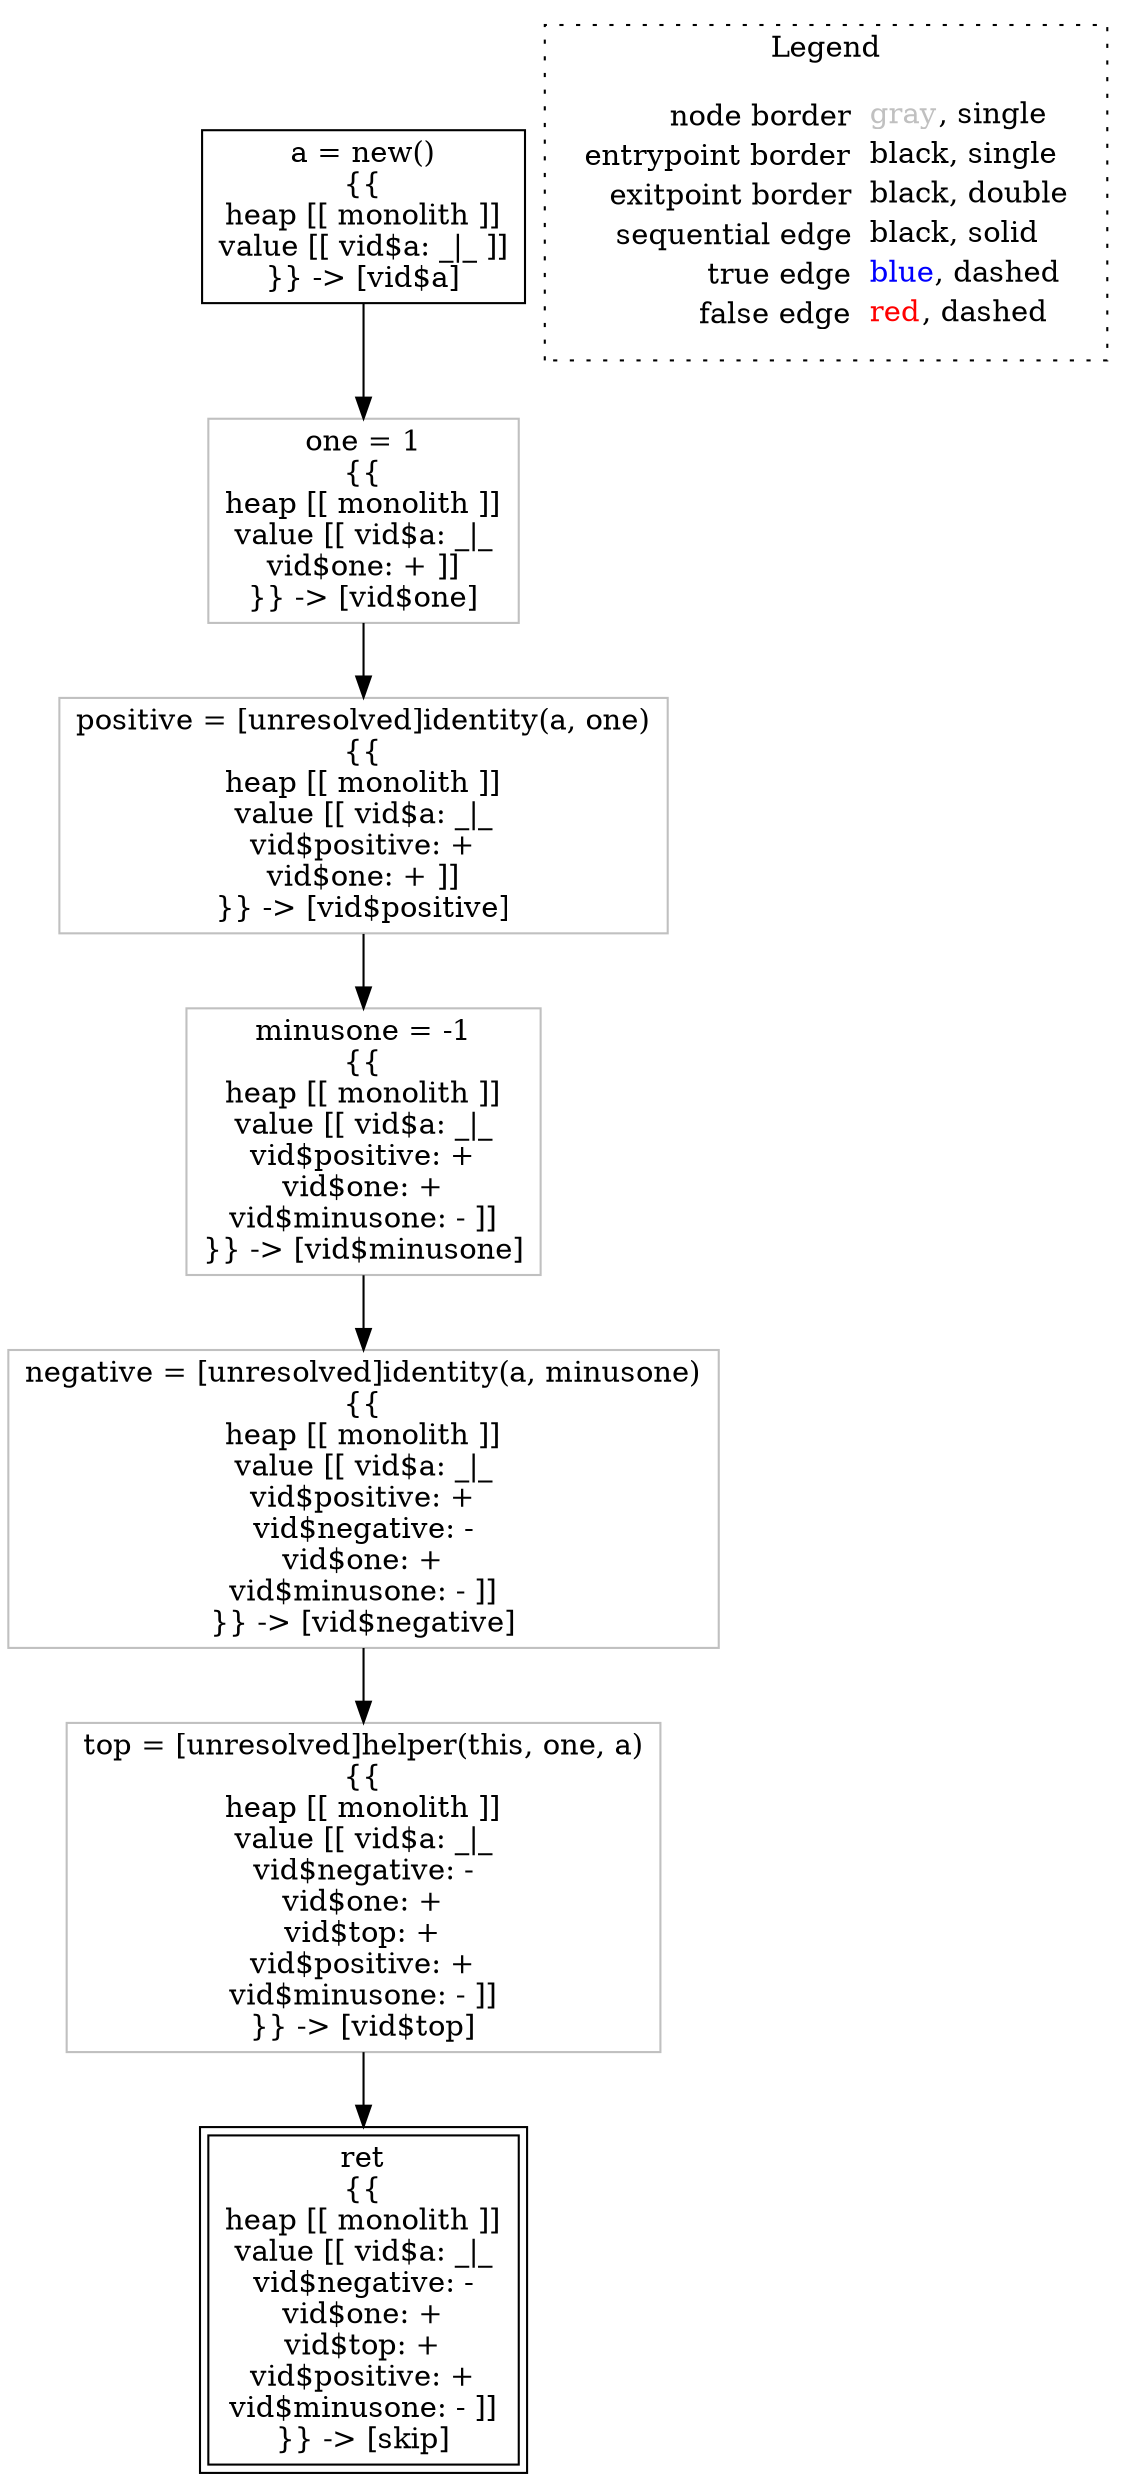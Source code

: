 digraph {
	"node0" [shape="rect",color="black",label=<a = new()<BR/>{{<BR/>heap [[ monolith ]]<BR/>value [[ vid$a: _|_ ]]<BR/>}} -&gt; [vid$a]>];
	"node1" [shape="rect",color="gray",label=<one = 1<BR/>{{<BR/>heap [[ monolith ]]<BR/>value [[ vid$a: _|_<BR/>vid$one: + ]]<BR/>}} -&gt; [vid$one]>];
	"node2" [shape="rect",color="gray",label=<positive = [unresolved]identity(a, one)<BR/>{{<BR/>heap [[ monolith ]]<BR/>value [[ vid$a: _|_<BR/>vid$positive: +<BR/>vid$one: + ]]<BR/>}} -&gt; [vid$positive]>];
	"node3" [shape="rect",color="gray",label=<minusone = -1<BR/>{{<BR/>heap [[ monolith ]]<BR/>value [[ vid$a: _|_<BR/>vid$positive: +<BR/>vid$one: +<BR/>vid$minusone: - ]]<BR/>}} -&gt; [vid$minusone]>];
	"node4" [shape="rect",color="black",peripheries="2",label=<ret<BR/>{{<BR/>heap [[ monolith ]]<BR/>value [[ vid$a: _|_<BR/>vid$negative: -<BR/>vid$one: +<BR/>vid$top: +<BR/>vid$positive: +<BR/>vid$minusone: - ]]<BR/>}} -&gt; [skip]>];
	"node5" [shape="rect",color="gray",label=<top = [unresolved]helper(this, one, a)<BR/>{{<BR/>heap [[ monolith ]]<BR/>value [[ vid$a: _|_<BR/>vid$negative: -<BR/>vid$one: +<BR/>vid$top: +<BR/>vid$positive: +<BR/>vid$minusone: - ]]<BR/>}} -&gt; [vid$top]>];
	"node6" [shape="rect",color="gray",label=<negative = [unresolved]identity(a, minusone)<BR/>{{<BR/>heap [[ monolith ]]<BR/>value [[ vid$a: _|_<BR/>vid$positive: +<BR/>vid$negative: -<BR/>vid$one: +<BR/>vid$minusone: - ]]<BR/>}} -&gt; [vid$negative]>];
	"node1" -> "node2" [color="black"];
	"node2" -> "node3" [color="black"];
	"node3" -> "node6" [color="black"];
	"node0" -> "node1" [color="black"];
	"node5" -> "node4" [color="black"];
	"node6" -> "node5" [color="black"];
subgraph cluster_legend {
	label="Legend";
	style=dotted;
	node [shape=plaintext];
	"legend" [label=<<table border="0" cellpadding="2" cellspacing="0" cellborder="0"><tr><td align="right">node border&nbsp;</td><td align="left"><font color="gray">gray</font>, single</td></tr><tr><td align="right">entrypoint border&nbsp;</td><td align="left"><font color="black">black</font>, single</td></tr><tr><td align="right">exitpoint border&nbsp;</td><td align="left"><font color="black">black</font>, double</td></tr><tr><td align="right">sequential edge&nbsp;</td><td align="left"><font color="black">black</font>, solid</td></tr><tr><td align="right">true edge&nbsp;</td><td align="left"><font color="blue">blue</font>, dashed</td></tr><tr><td align="right">false edge&nbsp;</td><td align="left"><font color="red">red</font>, dashed</td></tr></table>>];
}

}
